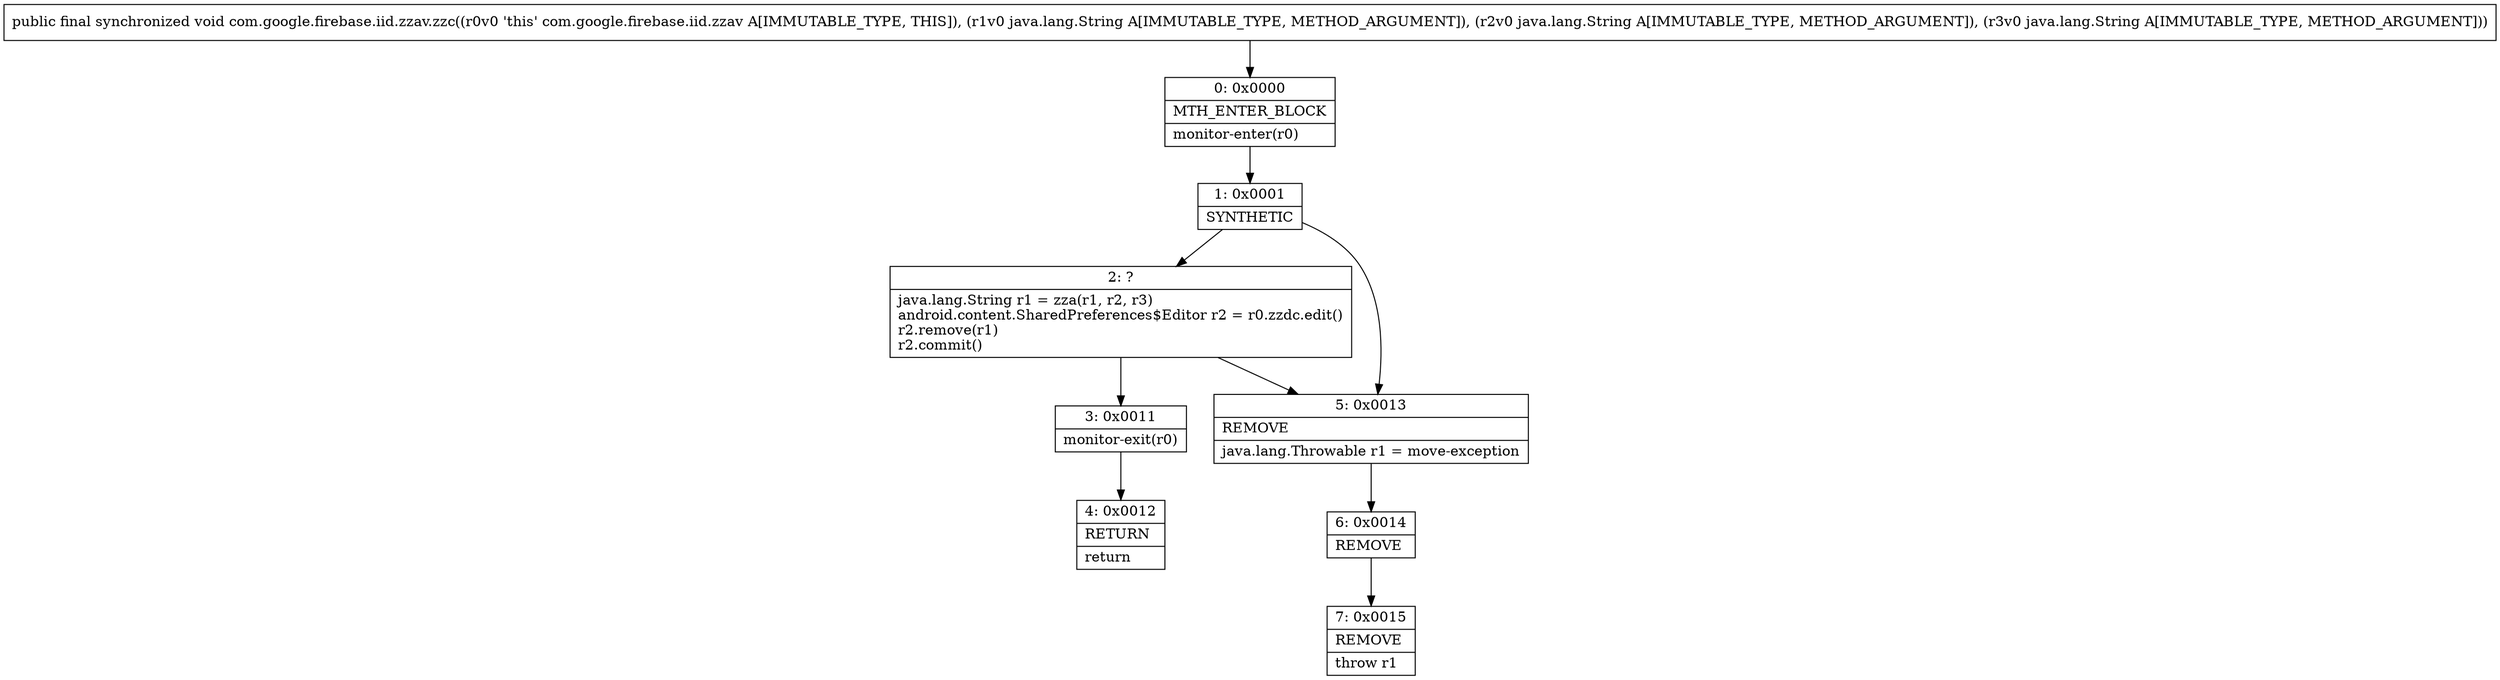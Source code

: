 digraph "CFG forcom.google.firebase.iid.zzav.zzc(Ljava\/lang\/String;Ljava\/lang\/String;Ljava\/lang\/String;)V" {
Node_0 [shape=record,label="{0\:\ 0x0000|MTH_ENTER_BLOCK\l|monitor\-enter(r0)\l}"];
Node_1 [shape=record,label="{1\:\ 0x0001|SYNTHETIC\l}"];
Node_2 [shape=record,label="{2\:\ ?|java.lang.String r1 = zza(r1, r2, r3)\landroid.content.SharedPreferences$Editor r2 = r0.zzdc.edit()\lr2.remove(r1)\lr2.commit()\l}"];
Node_3 [shape=record,label="{3\:\ 0x0011|monitor\-exit(r0)\l}"];
Node_4 [shape=record,label="{4\:\ 0x0012|RETURN\l|return\l}"];
Node_5 [shape=record,label="{5\:\ 0x0013|REMOVE\l|java.lang.Throwable r1 = move\-exception\l}"];
Node_6 [shape=record,label="{6\:\ 0x0014|REMOVE\l}"];
Node_7 [shape=record,label="{7\:\ 0x0015|REMOVE\l|throw r1\l}"];
MethodNode[shape=record,label="{public final synchronized void com.google.firebase.iid.zzav.zzc((r0v0 'this' com.google.firebase.iid.zzav A[IMMUTABLE_TYPE, THIS]), (r1v0 java.lang.String A[IMMUTABLE_TYPE, METHOD_ARGUMENT]), (r2v0 java.lang.String A[IMMUTABLE_TYPE, METHOD_ARGUMENT]), (r3v0 java.lang.String A[IMMUTABLE_TYPE, METHOD_ARGUMENT])) }"];
MethodNode -> Node_0;
Node_0 -> Node_1;
Node_1 -> Node_2;
Node_1 -> Node_5;
Node_2 -> Node_3;
Node_2 -> Node_5;
Node_3 -> Node_4;
Node_5 -> Node_6;
Node_6 -> Node_7;
}

